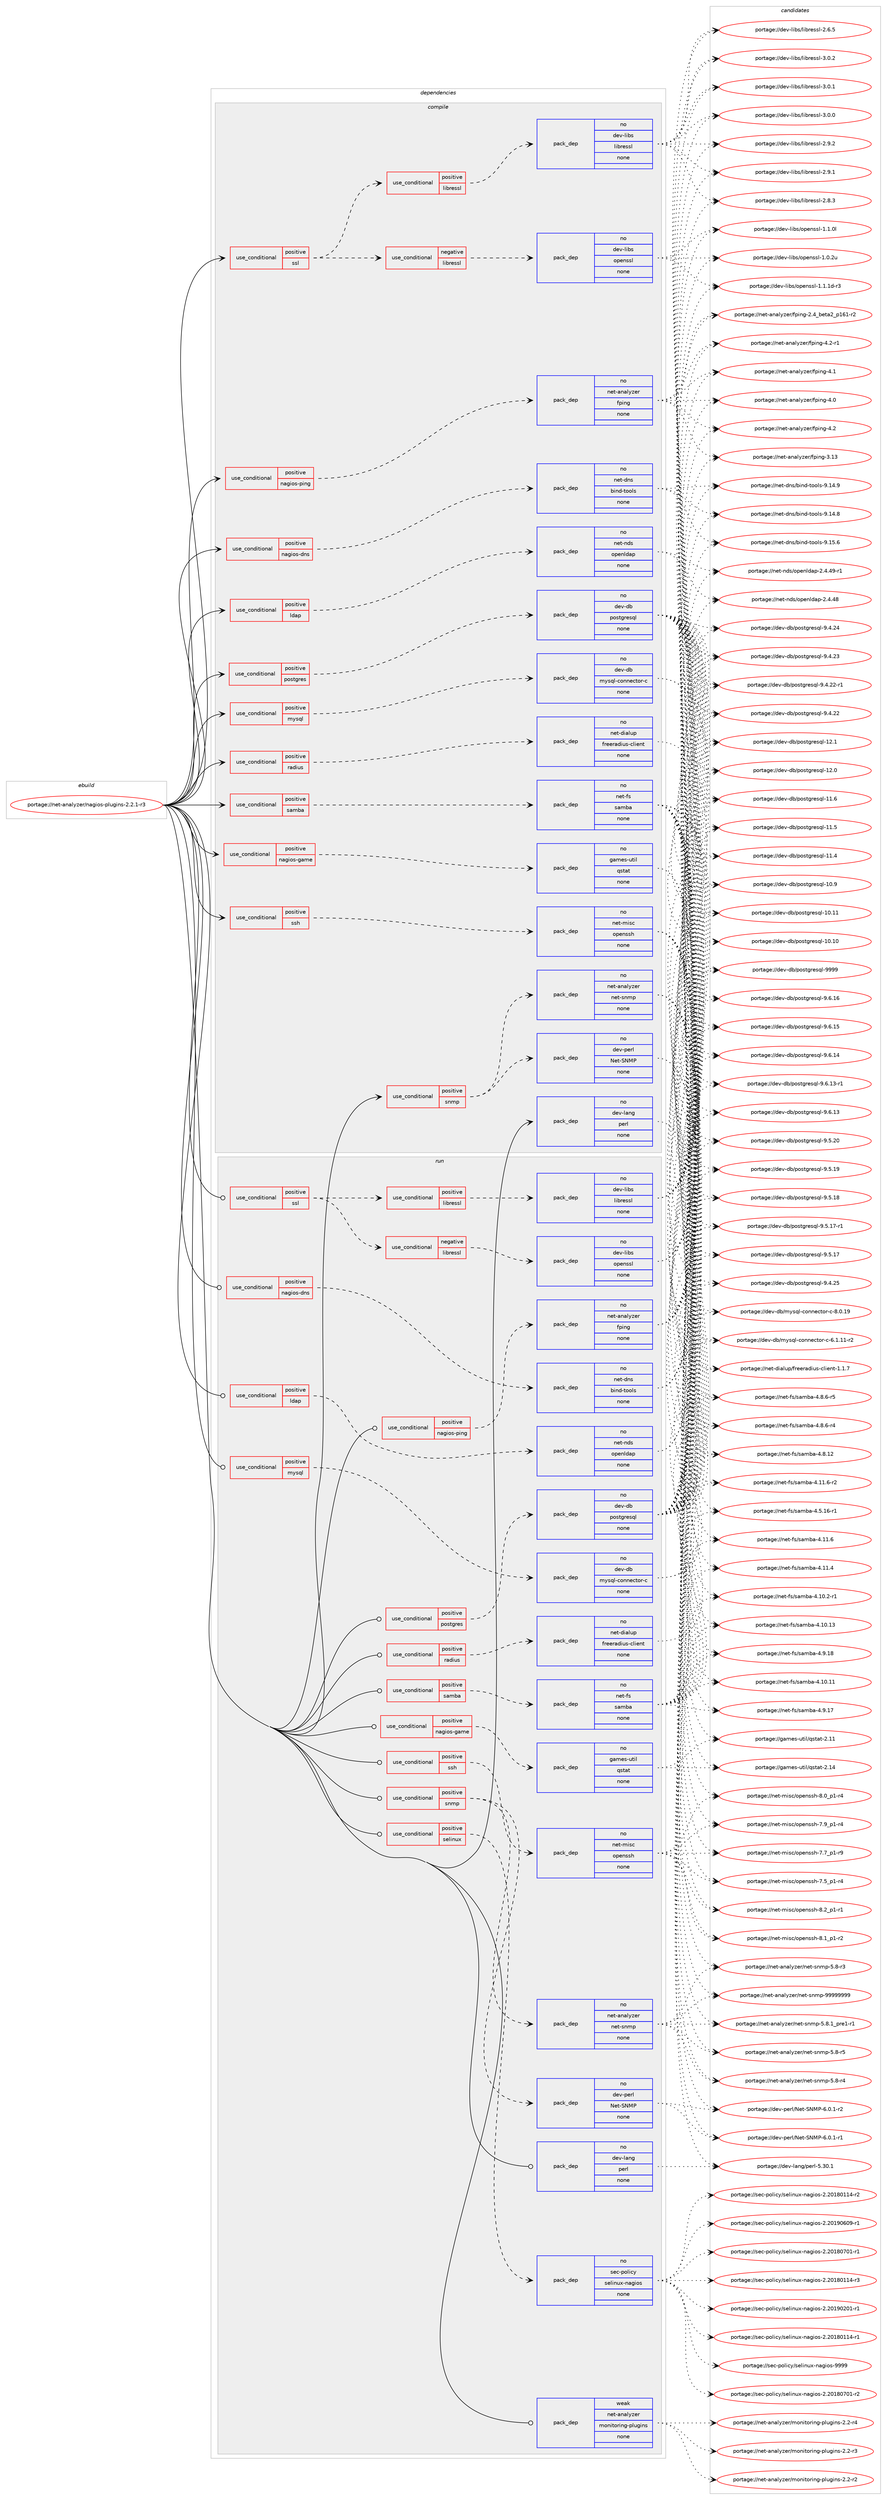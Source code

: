 digraph prolog {

# *************
# Graph options
# *************

newrank=true;
concentrate=true;
compound=true;
graph [rankdir=LR,fontname=Helvetica,fontsize=10,ranksep=1.5];#, ranksep=2.5, nodesep=0.2];
edge  [arrowhead=vee];
node  [fontname=Helvetica,fontsize=10];

# **********
# The ebuild
# **********

subgraph cluster_leftcol {
color=gray;
rank=same;
label=<<i>ebuild</i>>;
id [label="portage://net-analyzer/nagios-plugins-2.2.1-r3", color=red, width=4, href="../net-analyzer/nagios-plugins-2.2.1-r3.svg"];
}

# ****************
# The dependencies
# ****************

subgraph cluster_midcol {
color=gray;
label=<<i>dependencies</i>>;
subgraph cluster_compile {
fillcolor="#eeeeee";
style=filled;
label=<<i>compile</i>>;
subgraph cond34714 {
dependency154126 [label=<<TABLE BORDER="0" CELLBORDER="1" CELLSPACING="0" CELLPADDING="4"><TR><TD ROWSPAN="3" CELLPADDING="10">use_conditional</TD></TR><TR><TD>positive</TD></TR><TR><TD>ldap</TD></TR></TABLE>>, shape=none, color=red];
subgraph pack116884 {
dependency154127 [label=<<TABLE BORDER="0" CELLBORDER="1" CELLSPACING="0" CELLPADDING="4" WIDTH="220"><TR><TD ROWSPAN="6" CELLPADDING="30">pack_dep</TD></TR><TR><TD WIDTH="110">no</TD></TR><TR><TD>net-nds</TD></TR><TR><TD>openldap</TD></TR><TR><TD>none</TD></TR><TR><TD></TD></TR></TABLE>>, shape=none, color=blue];
}
dependency154126:e -> dependency154127:w [weight=20,style="dashed",arrowhead="vee"];
}
id:e -> dependency154126:w [weight=20,style="solid",arrowhead="vee"];
subgraph cond34715 {
dependency154128 [label=<<TABLE BORDER="0" CELLBORDER="1" CELLSPACING="0" CELLPADDING="4"><TR><TD ROWSPAN="3" CELLPADDING="10">use_conditional</TD></TR><TR><TD>positive</TD></TR><TR><TD>mysql</TD></TR></TABLE>>, shape=none, color=red];
subgraph pack116885 {
dependency154129 [label=<<TABLE BORDER="0" CELLBORDER="1" CELLSPACING="0" CELLPADDING="4" WIDTH="220"><TR><TD ROWSPAN="6" CELLPADDING="30">pack_dep</TD></TR><TR><TD WIDTH="110">no</TD></TR><TR><TD>dev-db</TD></TR><TR><TD>mysql-connector-c</TD></TR><TR><TD>none</TD></TR><TR><TD></TD></TR></TABLE>>, shape=none, color=blue];
}
dependency154128:e -> dependency154129:w [weight=20,style="dashed",arrowhead="vee"];
}
id:e -> dependency154128:w [weight=20,style="solid",arrowhead="vee"];
subgraph cond34716 {
dependency154130 [label=<<TABLE BORDER="0" CELLBORDER="1" CELLSPACING="0" CELLPADDING="4"><TR><TD ROWSPAN="3" CELLPADDING="10">use_conditional</TD></TR><TR><TD>positive</TD></TR><TR><TD>nagios-dns</TD></TR></TABLE>>, shape=none, color=red];
subgraph pack116886 {
dependency154131 [label=<<TABLE BORDER="0" CELLBORDER="1" CELLSPACING="0" CELLPADDING="4" WIDTH="220"><TR><TD ROWSPAN="6" CELLPADDING="30">pack_dep</TD></TR><TR><TD WIDTH="110">no</TD></TR><TR><TD>net-dns</TD></TR><TR><TD>bind-tools</TD></TR><TR><TD>none</TD></TR><TR><TD></TD></TR></TABLE>>, shape=none, color=blue];
}
dependency154130:e -> dependency154131:w [weight=20,style="dashed",arrowhead="vee"];
}
id:e -> dependency154130:w [weight=20,style="solid",arrowhead="vee"];
subgraph cond34717 {
dependency154132 [label=<<TABLE BORDER="0" CELLBORDER="1" CELLSPACING="0" CELLPADDING="4"><TR><TD ROWSPAN="3" CELLPADDING="10">use_conditional</TD></TR><TR><TD>positive</TD></TR><TR><TD>nagios-game</TD></TR></TABLE>>, shape=none, color=red];
subgraph pack116887 {
dependency154133 [label=<<TABLE BORDER="0" CELLBORDER="1" CELLSPACING="0" CELLPADDING="4" WIDTH="220"><TR><TD ROWSPAN="6" CELLPADDING="30">pack_dep</TD></TR><TR><TD WIDTH="110">no</TD></TR><TR><TD>games-util</TD></TR><TR><TD>qstat</TD></TR><TR><TD>none</TD></TR><TR><TD></TD></TR></TABLE>>, shape=none, color=blue];
}
dependency154132:e -> dependency154133:w [weight=20,style="dashed",arrowhead="vee"];
}
id:e -> dependency154132:w [weight=20,style="solid",arrowhead="vee"];
subgraph cond34718 {
dependency154134 [label=<<TABLE BORDER="0" CELLBORDER="1" CELLSPACING="0" CELLPADDING="4"><TR><TD ROWSPAN="3" CELLPADDING="10">use_conditional</TD></TR><TR><TD>positive</TD></TR><TR><TD>nagios-ping</TD></TR></TABLE>>, shape=none, color=red];
subgraph pack116888 {
dependency154135 [label=<<TABLE BORDER="0" CELLBORDER="1" CELLSPACING="0" CELLPADDING="4" WIDTH="220"><TR><TD ROWSPAN="6" CELLPADDING="30">pack_dep</TD></TR><TR><TD WIDTH="110">no</TD></TR><TR><TD>net-analyzer</TD></TR><TR><TD>fping</TD></TR><TR><TD>none</TD></TR><TR><TD></TD></TR></TABLE>>, shape=none, color=blue];
}
dependency154134:e -> dependency154135:w [weight=20,style="dashed",arrowhead="vee"];
}
id:e -> dependency154134:w [weight=20,style="solid",arrowhead="vee"];
subgraph cond34719 {
dependency154136 [label=<<TABLE BORDER="0" CELLBORDER="1" CELLSPACING="0" CELLPADDING="4"><TR><TD ROWSPAN="3" CELLPADDING="10">use_conditional</TD></TR><TR><TD>positive</TD></TR><TR><TD>postgres</TD></TR></TABLE>>, shape=none, color=red];
subgraph pack116889 {
dependency154137 [label=<<TABLE BORDER="0" CELLBORDER="1" CELLSPACING="0" CELLPADDING="4" WIDTH="220"><TR><TD ROWSPAN="6" CELLPADDING="30">pack_dep</TD></TR><TR><TD WIDTH="110">no</TD></TR><TR><TD>dev-db</TD></TR><TR><TD>postgresql</TD></TR><TR><TD>none</TD></TR><TR><TD></TD></TR></TABLE>>, shape=none, color=blue];
}
dependency154136:e -> dependency154137:w [weight=20,style="dashed",arrowhead="vee"];
}
id:e -> dependency154136:w [weight=20,style="solid",arrowhead="vee"];
subgraph cond34720 {
dependency154138 [label=<<TABLE BORDER="0" CELLBORDER="1" CELLSPACING="0" CELLPADDING="4"><TR><TD ROWSPAN="3" CELLPADDING="10">use_conditional</TD></TR><TR><TD>positive</TD></TR><TR><TD>radius</TD></TR></TABLE>>, shape=none, color=red];
subgraph pack116890 {
dependency154139 [label=<<TABLE BORDER="0" CELLBORDER="1" CELLSPACING="0" CELLPADDING="4" WIDTH="220"><TR><TD ROWSPAN="6" CELLPADDING="30">pack_dep</TD></TR><TR><TD WIDTH="110">no</TD></TR><TR><TD>net-dialup</TD></TR><TR><TD>freeradius-client</TD></TR><TR><TD>none</TD></TR><TR><TD></TD></TR></TABLE>>, shape=none, color=blue];
}
dependency154138:e -> dependency154139:w [weight=20,style="dashed",arrowhead="vee"];
}
id:e -> dependency154138:w [weight=20,style="solid",arrowhead="vee"];
subgraph cond34721 {
dependency154140 [label=<<TABLE BORDER="0" CELLBORDER="1" CELLSPACING="0" CELLPADDING="4"><TR><TD ROWSPAN="3" CELLPADDING="10">use_conditional</TD></TR><TR><TD>positive</TD></TR><TR><TD>samba</TD></TR></TABLE>>, shape=none, color=red];
subgraph pack116891 {
dependency154141 [label=<<TABLE BORDER="0" CELLBORDER="1" CELLSPACING="0" CELLPADDING="4" WIDTH="220"><TR><TD ROWSPAN="6" CELLPADDING="30">pack_dep</TD></TR><TR><TD WIDTH="110">no</TD></TR><TR><TD>net-fs</TD></TR><TR><TD>samba</TD></TR><TR><TD>none</TD></TR><TR><TD></TD></TR></TABLE>>, shape=none, color=blue];
}
dependency154140:e -> dependency154141:w [weight=20,style="dashed",arrowhead="vee"];
}
id:e -> dependency154140:w [weight=20,style="solid",arrowhead="vee"];
subgraph cond34722 {
dependency154142 [label=<<TABLE BORDER="0" CELLBORDER="1" CELLSPACING="0" CELLPADDING="4"><TR><TD ROWSPAN="3" CELLPADDING="10">use_conditional</TD></TR><TR><TD>positive</TD></TR><TR><TD>snmp</TD></TR></TABLE>>, shape=none, color=red];
subgraph pack116892 {
dependency154143 [label=<<TABLE BORDER="0" CELLBORDER="1" CELLSPACING="0" CELLPADDING="4" WIDTH="220"><TR><TD ROWSPAN="6" CELLPADDING="30">pack_dep</TD></TR><TR><TD WIDTH="110">no</TD></TR><TR><TD>dev-perl</TD></TR><TR><TD>Net-SNMP</TD></TR><TR><TD>none</TD></TR><TR><TD></TD></TR></TABLE>>, shape=none, color=blue];
}
dependency154142:e -> dependency154143:w [weight=20,style="dashed",arrowhead="vee"];
subgraph pack116893 {
dependency154144 [label=<<TABLE BORDER="0" CELLBORDER="1" CELLSPACING="0" CELLPADDING="4" WIDTH="220"><TR><TD ROWSPAN="6" CELLPADDING="30">pack_dep</TD></TR><TR><TD WIDTH="110">no</TD></TR><TR><TD>net-analyzer</TD></TR><TR><TD>net-snmp</TD></TR><TR><TD>none</TD></TR><TR><TD></TD></TR></TABLE>>, shape=none, color=blue];
}
dependency154142:e -> dependency154144:w [weight=20,style="dashed",arrowhead="vee"];
}
id:e -> dependency154142:w [weight=20,style="solid",arrowhead="vee"];
subgraph cond34723 {
dependency154145 [label=<<TABLE BORDER="0" CELLBORDER="1" CELLSPACING="0" CELLPADDING="4"><TR><TD ROWSPAN="3" CELLPADDING="10">use_conditional</TD></TR><TR><TD>positive</TD></TR><TR><TD>ssh</TD></TR></TABLE>>, shape=none, color=red];
subgraph pack116894 {
dependency154146 [label=<<TABLE BORDER="0" CELLBORDER="1" CELLSPACING="0" CELLPADDING="4" WIDTH="220"><TR><TD ROWSPAN="6" CELLPADDING="30">pack_dep</TD></TR><TR><TD WIDTH="110">no</TD></TR><TR><TD>net-misc</TD></TR><TR><TD>openssh</TD></TR><TR><TD>none</TD></TR><TR><TD></TD></TR></TABLE>>, shape=none, color=blue];
}
dependency154145:e -> dependency154146:w [weight=20,style="dashed",arrowhead="vee"];
}
id:e -> dependency154145:w [weight=20,style="solid",arrowhead="vee"];
subgraph cond34724 {
dependency154147 [label=<<TABLE BORDER="0" CELLBORDER="1" CELLSPACING="0" CELLPADDING="4"><TR><TD ROWSPAN="3" CELLPADDING="10">use_conditional</TD></TR><TR><TD>positive</TD></TR><TR><TD>ssl</TD></TR></TABLE>>, shape=none, color=red];
subgraph cond34725 {
dependency154148 [label=<<TABLE BORDER="0" CELLBORDER="1" CELLSPACING="0" CELLPADDING="4"><TR><TD ROWSPAN="3" CELLPADDING="10">use_conditional</TD></TR><TR><TD>negative</TD></TR><TR><TD>libressl</TD></TR></TABLE>>, shape=none, color=red];
subgraph pack116895 {
dependency154149 [label=<<TABLE BORDER="0" CELLBORDER="1" CELLSPACING="0" CELLPADDING="4" WIDTH="220"><TR><TD ROWSPAN="6" CELLPADDING="30">pack_dep</TD></TR><TR><TD WIDTH="110">no</TD></TR><TR><TD>dev-libs</TD></TR><TR><TD>openssl</TD></TR><TR><TD>none</TD></TR><TR><TD></TD></TR></TABLE>>, shape=none, color=blue];
}
dependency154148:e -> dependency154149:w [weight=20,style="dashed",arrowhead="vee"];
}
dependency154147:e -> dependency154148:w [weight=20,style="dashed",arrowhead="vee"];
subgraph cond34726 {
dependency154150 [label=<<TABLE BORDER="0" CELLBORDER="1" CELLSPACING="0" CELLPADDING="4"><TR><TD ROWSPAN="3" CELLPADDING="10">use_conditional</TD></TR><TR><TD>positive</TD></TR><TR><TD>libressl</TD></TR></TABLE>>, shape=none, color=red];
subgraph pack116896 {
dependency154151 [label=<<TABLE BORDER="0" CELLBORDER="1" CELLSPACING="0" CELLPADDING="4" WIDTH="220"><TR><TD ROWSPAN="6" CELLPADDING="30">pack_dep</TD></TR><TR><TD WIDTH="110">no</TD></TR><TR><TD>dev-libs</TD></TR><TR><TD>libressl</TD></TR><TR><TD>none</TD></TR><TR><TD></TD></TR></TABLE>>, shape=none, color=blue];
}
dependency154150:e -> dependency154151:w [weight=20,style="dashed",arrowhead="vee"];
}
dependency154147:e -> dependency154150:w [weight=20,style="dashed",arrowhead="vee"];
}
id:e -> dependency154147:w [weight=20,style="solid",arrowhead="vee"];
subgraph pack116897 {
dependency154152 [label=<<TABLE BORDER="0" CELLBORDER="1" CELLSPACING="0" CELLPADDING="4" WIDTH="220"><TR><TD ROWSPAN="6" CELLPADDING="30">pack_dep</TD></TR><TR><TD WIDTH="110">no</TD></TR><TR><TD>dev-lang</TD></TR><TR><TD>perl</TD></TR><TR><TD>none</TD></TR><TR><TD></TD></TR></TABLE>>, shape=none, color=blue];
}
id:e -> dependency154152:w [weight=20,style="solid",arrowhead="vee"];
}
subgraph cluster_compileandrun {
fillcolor="#eeeeee";
style=filled;
label=<<i>compile and run</i>>;
}
subgraph cluster_run {
fillcolor="#eeeeee";
style=filled;
label=<<i>run</i>>;
subgraph cond34727 {
dependency154153 [label=<<TABLE BORDER="0" CELLBORDER="1" CELLSPACING="0" CELLPADDING="4"><TR><TD ROWSPAN="3" CELLPADDING="10">use_conditional</TD></TR><TR><TD>positive</TD></TR><TR><TD>ldap</TD></TR></TABLE>>, shape=none, color=red];
subgraph pack116898 {
dependency154154 [label=<<TABLE BORDER="0" CELLBORDER="1" CELLSPACING="0" CELLPADDING="4" WIDTH="220"><TR><TD ROWSPAN="6" CELLPADDING="30">pack_dep</TD></TR><TR><TD WIDTH="110">no</TD></TR><TR><TD>net-nds</TD></TR><TR><TD>openldap</TD></TR><TR><TD>none</TD></TR><TR><TD></TD></TR></TABLE>>, shape=none, color=blue];
}
dependency154153:e -> dependency154154:w [weight=20,style="dashed",arrowhead="vee"];
}
id:e -> dependency154153:w [weight=20,style="solid",arrowhead="odot"];
subgraph cond34728 {
dependency154155 [label=<<TABLE BORDER="0" CELLBORDER="1" CELLSPACING="0" CELLPADDING="4"><TR><TD ROWSPAN="3" CELLPADDING="10">use_conditional</TD></TR><TR><TD>positive</TD></TR><TR><TD>mysql</TD></TR></TABLE>>, shape=none, color=red];
subgraph pack116899 {
dependency154156 [label=<<TABLE BORDER="0" CELLBORDER="1" CELLSPACING="0" CELLPADDING="4" WIDTH="220"><TR><TD ROWSPAN="6" CELLPADDING="30">pack_dep</TD></TR><TR><TD WIDTH="110">no</TD></TR><TR><TD>dev-db</TD></TR><TR><TD>mysql-connector-c</TD></TR><TR><TD>none</TD></TR><TR><TD></TD></TR></TABLE>>, shape=none, color=blue];
}
dependency154155:e -> dependency154156:w [weight=20,style="dashed",arrowhead="vee"];
}
id:e -> dependency154155:w [weight=20,style="solid",arrowhead="odot"];
subgraph cond34729 {
dependency154157 [label=<<TABLE BORDER="0" CELLBORDER="1" CELLSPACING="0" CELLPADDING="4"><TR><TD ROWSPAN="3" CELLPADDING="10">use_conditional</TD></TR><TR><TD>positive</TD></TR><TR><TD>nagios-dns</TD></TR></TABLE>>, shape=none, color=red];
subgraph pack116900 {
dependency154158 [label=<<TABLE BORDER="0" CELLBORDER="1" CELLSPACING="0" CELLPADDING="4" WIDTH="220"><TR><TD ROWSPAN="6" CELLPADDING="30">pack_dep</TD></TR><TR><TD WIDTH="110">no</TD></TR><TR><TD>net-dns</TD></TR><TR><TD>bind-tools</TD></TR><TR><TD>none</TD></TR><TR><TD></TD></TR></TABLE>>, shape=none, color=blue];
}
dependency154157:e -> dependency154158:w [weight=20,style="dashed",arrowhead="vee"];
}
id:e -> dependency154157:w [weight=20,style="solid",arrowhead="odot"];
subgraph cond34730 {
dependency154159 [label=<<TABLE BORDER="0" CELLBORDER="1" CELLSPACING="0" CELLPADDING="4"><TR><TD ROWSPAN="3" CELLPADDING="10">use_conditional</TD></TR><TR><TD>positive</TD></TR><TR><TD>nagios-game</TD></TR></TABLE>>, shape=none, color=red];
subgraph pack116901 {
dependency154160 [label=<<TABLE BORDER="0" CELLBORDER="1" CELLSPACING="0" CELLPADDING="4" WIDTH="220"><TR><TD ROWSPAN="6" CELLPADDING="30">pack_dep</TD></TR><TR><TD WIDTH="110">no</TD></TR><TR><TD>games-util</TD></TR><TR><TD>qstat</TD></TR><TR><TD>none</TD></TR><TR><TD></TD></TR></TABLE>>, shape=none, color=blue];
}
dependency154159:e -> dependency154160:w [weight=20,style="dashed",arrowhead="vee"];
}
id:e -> dependency154159:w [weight=20,style="solid",arrowhead="odot"];
subgraph cond34731 {
dependency154161 [label=<<TABLE BORDER="0" CELLBORDER="1" CELLSPACING="0" CELLPADDING="4"><TR><TD ROWSPAN="3" CELLPADDING="10">use_conditional</TD></TR><TR><TD>positive</TD></TR><TR><TD>nagios-ping</TD></TR></TABLE>>, shape=none, color=red];
subgraph pack116902 {
dependency154162 [label=<<TABLE BORDER="0" CELLBORDER="1" CELLSPACING="0" CELLPADDING="4" WIDTH="220"><TR><TD ROWSPAN="6" CELLPADDING="30">pack_dep</TD></TR><TR><TD WIDTH="110">no</TD></TR><TR><TD>net-analyzer</TD></TR><TR><TD>fping</TD></TR><TR><TD>none</TD></TR><TR><TD></TD></TR></TABLE>>, shape=none, color=blue];
}
dependency154161:e -> dependency154162:w [weight=20,style="dashed",arrowhead="vee"];
}
id:e -> dependency154161:w [weight=20,style="solid",arrowhead="odot"];
subgraph cond34732 {
dependency154163 [label=<<TABLE BORDER="0" CELLBORDER="1" CELLSPACING="0" CELLPADDING="4"><TR><TD ROWSPAN="3" CELLPADDING="10">use_conditional</TD></TR><TR><TD>positive</TD></TR><TR><TD>postgres</TD></TR></TABLE>>, shape=none, color=red];
subgraph pack116903 {
dependency154164 [label=<<TABLE BORDER="0" CELLBORDER="1" CELLSPACING="0" CELLPADDING="4" WIDTH="220"><TR><TD ROWSPAN="6" CELLPADDING="30">pack_dep</TD></TR><TR><TD WIDTH="110">no</TD></TR><TR><TD>dev-db</TD></TR><TR><TD>postgresql</TD></TR><TR><TD>none</TD></TR><TR><TD></TD></TR></TABLE>>, shape=none, color=blue];
}
dependency154163:e -> dependency154164:w [weight=20,style="dashed",arrowhead="vee"];
}
id:e -> dependency154163:w [weight=20,style="solid",arrowhead="odot"];
subgraph cond34733 {
dependency154165 [label=<<TABLE BORDER="0" CELLBORDER="1" CELLSPACING="0" CELLPADDING="4"><TR><TD ROWSPAN="3" CELLPADDING="10">use_conditional</TD></TR><TR><TD>positive</TD></TR><TR><TD>radius</TD></TR></TABLE>>, shape=none, color=red];
subgraph pack116904 {
dependency154166 [label=<<TABLE BORDER="0" CELLBORDER="1" CELLSPACING="0" CELLPADDING="4" WIDTH="220"><TR><TD ROWSPAN="6" CELLPADDING="30">pack_dep</TD></TR><TR><TD WIDTH="110">no</TD></TR><TR><TD>net-dialup</TD></TR><TR><TD>freeradius-client</TD></TR><TR><TD>none</TD></TR><TR><TD></TD></TR></TABLE>>, shape=none, color=blue];
}
dependency154165:e -> dependency154166:w [weight=20,style="dashed",arrowhead="vee"];
}
id:e -> dependency154165:w [weight=20,style="solid",arrowhead="odot"];
subgraph cond34734 {
dependency154167 [label=<<TABLE BORDER="0" CELLBORDER="1" CELLSPACING="0" CELLPADDING="4"><TR><TD ROWSPAN="3" CELLPADDING="10">use_conditional</TD></TR><TR><TD>positive</TD></TR><TR><TD>samba</TD></TR></TABLE>>, shape=none, color=red];
subgraph pack116905 {
dependency154168 [label=<<TABLE BORDER="0" CELLBORDER="1" CELLSPACING="0" CELLPADDING="4" WIDTH="220"><TR><TD ROWSPAN="6" CELLPADDING="30">pack_dep</TD></TR><TR><TD WIDTH="110">no</TD></TR><TR><TD>net-fs</TD></TR><TR><TD>samba</TD></TR><TR><TD>none</TD></TR><TR><TD></TD></TR></TABLE>>, shape=none, color=blue];
}
dependency154167:e -> dependency154168:w [weight=20,style="dashed",arrowhead="vee"];
}
id:e -> dependency154167:w [weight=20,style="solid",arrowhead="odot"];
subgraph cond34735 {
dependency154169 [label=<<TABLE BORDER="0" CELLBORDER="1" CELLSPACING="0" CELLPADDING="4"><TR><TD ROWSPAN="3" CELLPADDING="10">use_conditional</TD></TR><TR><TD>positive</TD></TR><TR><TD>selinux</TD></TR></TABLE>>, shape=none, color=red];
subgraph pack116906 {
dependency154170 [label=<<TABLE BORDER="0" CELLBORDER="1" CELLSPACING="0" CELLPADDING="4" WIDTH="220"><TR><TD ROWSPAN="6" CELLPADDING="30">pack_dep</TD></TR><TR><TD WIDTH="110">no</TD></TR><TR><TD>sec-policy</TD></TR><TR><TD>selinux-nagios</TD></TR><TR><TD>none</TD></TR><TR><TD></TD></TR></TABLE>>, shape=none, color=blue];
}
dependency154169:e -> dependency154170:w [weight=20,style="dashed",arrowhead="vee"];
}
id:e -> dependency154169:w [weight=20,style="solid",arrowhead="odot"];
subgraph cond34736 {
dependency154171 [label=<<TABLE BORDER="0" CELLBORDER="1" CELLSPACING="0" CELLPADDING="4"><TR><TD ROWSPAN="3" CELLPADDING="10">use_conditional</TD></TR><TR><TD>positive</TD></TR><TR><TD>snmp</TD></TR></TABLE>>, shape=none, color=red];
subgraph pack116907 {
dependency154172 [label=<<TABLE BORDER="0" CELLBORDER="1" CELLSPACING="0" CELLPADDING="4" WIDTH="220"><TR><TD ROWSPAN="6" CELLPADDING="30">pack_dep</TD></TR><TR><TD WIDTH="110">no</TD></TR><TR><TD>dev-perl</TD></TR><TR><TD>Net-SNMP</TD></TR><TR><TD>none</TD></TR><TR><TD></TD></TR></TABLE>>, shape=none, color=blue];
}
dependency154171:e -> dependency154172:w [weight=20,style="dashed",arrowhead="vee"];
subgraph pack116908 {
dependency154173 [label=<<TABLE BORDER="0" CELLBORDER="1" CELLSPACING="0" CELLPADDING="4" WIDTH="220"><TR><TD ROWSPAN="6" CELLPADDING="30">pack_dep</TD></TR><TR><TD WIDTH="110">no</TD></TR><TR><TD>net-analyzer</TD></TR><TR><TD>net-snmp</TD></TR><TR><TD>none</TD></TR><TR><TD></TD></TR></TABLE>>, shape=none, color=blue];
}
dependency154171:e -> dependency154173:w [weight=20,style="dashed",arrowhead="vee"];
}
id:e -> dependency154171:w [weight=20,style="solid",arrowhead="odot"];
subgraph cond34737 {
dependency154174 [label=<<TABLE BORDER="0" CELLBORDER="1" CELLSPACING="0" CELLPADDING="4"><TR><TD ROWSPAN="3" CELLPADDING="10">use_conditional</TD></TR><TR><TD>positive</TD></TR><TR><TD>ssh</TD></TR></TABLE>>, shape=none, color=red];
subgraph pack116909 {
dependency154175 [label=<<TABLE BORDER="0" CELLBORDER="1" CELLSPACING="0" CELLPADDING="4" WIDTH="220"><TR><TD ROWSPAN="6" CELLPADDING="30">pack_dep</TD></TR><TR><TD WIDTH="110">no</TD></TR><TR><TD>net-misc</TD></TR><TR><TD>openssh</TD></TR><TR><TD>none</TD></TR><TR><TD></TD></TR></TABLE>>, shape=none, color=blue];
}
dependency154174:e -> dependency154175:w [weight=20,style="dashed",arrowhead="vee"];
}
id:e -> dependency154174:w [weight=20,style="solid",arrowhead="odot"];
subgraph cond34738 {
dependency154176 [label=<<TABLE BORDER="0" CELLBORDER="1" CELLSPACING="0" CELLPADDING="4"><TR><TD ROWSPAN="3" CELLPADDING="10">use_conditional</TD></TR><TR><TD>positive</TD></TR><TR><TD>ssl</TD></TR></TABLE>>, shape=none, color=red];
subgraph cond34739 {
dependency154177 [label=<<TABLE BORDER="0" CELLBORDER="1" CELLSPACING="0" CELLPADDING="4"><TR><TD ROWSPAN="3" CELLPADDING="10">use_conditional</TD></TR><TR><TD>negative</TD></TR><TR><TD>libressl</TD></TR></TABLE>>, shape=none, color=red];
subgraph pack116910 {
dependency154178 [label=<<TABLE BORDER="0" CELLBORDER="1" CELLSPACING="0" CELLPADDING="4" WIDTH="220"><TR><TD ROWSPAN="6" CELLPADDING="30">pack_dep</TD></TR><TR><TD WIDTH="110">no</TD></TR><TR><TD>dev-libs</TD></TR><TR><TD>openssl</TD></TR><TR><TD>none</TD></TR><TR><TD></TD></TR></TABLE>>, shape=none, color=blue];
}
dependency154177:e -> dependency154178:w [weight=20,style="dashed",arrowhead="vee"];
}
dependency154176:e -> dependency154177:w [weight=20,style="dashed",arrowhead="vee"];
subgraph cond34740 {
dependency154179 [label=<<TABLE BORDER="0" CELLBORDER="1" CELLSPACING="0" CELLPADDING="4"><TR><TD ROWSPAN="3" CELLPADDING="10">use_conditional</TD></TR><TR><TD>positive</TD></TR><TR><TD>libressl</TD></TR></TABLE>>, shape=none, color=red];
subgraph pack116911 {
dependency154180 [label=<<TABLE BORDER="0" CELLBORDER="1" CELLSPACING="0" CELLPADDING="4" WIDTH="220"><TR><TD ROWSPAN="6" CELLPADDING="30">pack_dep</TD></TR><TR><TD WIDTH="110">no</TD></TR><TR><TD>dev-libs</TD></TR><TR><TD>libressl</TD></TR><TR><TD>none</TD></TR><TR><TD></TD></TR></TABLE>>, shape=none, color=blue];
}
dependency154179:e -> dependency154180:w [weight=20,style="dashed",arrowhead="vee"];
}
dependency154176:e -> dependency154179:w [weight=20,style="dashed",arrowhead="vee"];
}
id:e -> dependency154176:w [weight=20,style="solid",arrowhead="odot"];
subgraph pack116912 {
dependency154181 [label=<<TABLE BORDER="0" CELLBORDER="1" CELLSPACING="0" CELLPADDING="4" WIDTH="220"><TR><TD ROWSPAN="6" CELLPADDING="30">pack_dep</TD></TR><TR><TD WIDTH="110">no</TD></TR><TR><TD>dev-lang</TD></TR><TR><TD>perl</TD></TR><TR><TD>none</TD></TR><TR><TD></TD></TR></TABLE>>, shape=none, color=blue];
}
id:e -> dependency154181:w [weight=20,style="solid",arrowhead="odot"];
subgraph pack116913 {
dependency154182 [label=<<TABLE BORDER="0" CELLBORDER="1" CELLSPACING="0" CELLPADDING="4" WIDTH="220"><TR><TD ROWSPAN="6" CELLPADDING="30">pack_dep</TD></TR><TR><TD WIDTH="110">weak</TD></TR><TR><TD>net-analyzer</TD></TR><TR><TD>monitoring-plugins</TD></TR><TR><TD>none</TD></TR><TR><TD></TD></TR></TABLE>>, shape=none, color=blue];
}
id:e -> dependency154182:w [weight=20,style="solid",arrowhead="odot"];
}
}

# **************
# The candidates
# **************

subgraph cluster_choices {
rank=same;
color=gray;
label=<<i>candidates</i>>;

subgraph choice116884 {
color=black;
nodesep=1;
choice110101116451101001154711111210111010810097112455046524652574511449 [label="portage://net-nds/openldap-2.4.49-r1", color=red, width=4,href="../net-nds/openldap-2.4.49-r1.svg"];
choice11010111645110100115471111121011101081009711245504652465256 [label="portage://net-nds/openldap-2.4.48", color=red, width=4,href="../net-nds/openldap-2.4.48.svg"];
dependency154127:e -> choice110101116451101001154711111210111010810097112455046524652574511449:w [style=dotted,weight="100"];
dependency154127:e -> choice11010111645110100115471111121011101081009711245504652465256:w [style=dotted,weight="100"];
}
subgraph choice116885 {
color=black;
nodesep=1;
choice100101118451009847109121115113108459911111011010199116111114459945564648464957 [label="portage://dev-db/mysql-connector-c-8.0.19", color=red, width=4,href="../dev-db/mysql-connector-c-8.0.19.svg"];
choice1001011184510098471091211151131084599111110110101991161111144599455446494649494511450 [label="portage://dev-db/mysql-connector-c-6.1.11-r2", color=red, width=4,href="../dev-db/mysql-connector-c-6.1.11-r2.svg"];
dependency154129:e -> choice100101118451009847109121115113108459911111011010199116111114459945564648464957:w [style=dotted,weight="100"];
dependency154129:e -> choice1001011184510098471091211151131084599111110110101991161111144599455446494649494511450:w [style=dotted,weight="100"];
}
subgraph choice116886 {
color=black;
nodesep=1;
choice1101011164510011011547981051101004511611111110811545574649534654 [label="portage://net-dns/bind-tools-9.15.6", color=red, width=4,href="../net-dns/bind-tools-9.15.6.svg"];
choice1101011164510011011547981051101004511611111110811545574649524657 [label="portage://net-dns/bind-tools-9.14.9", color=red, width=4,href="../net-dns/bind-tools-9.14.9.svg"];
choice1101011164510011011547981051101004511611111110811545574649524656 [label="portage://net-dns/bind-tools-9.14.8", color=red, width=4,href="../net-dns/bind-tools-9.14.8.svg"];
dependency154131:e -> choice1101011164510011011547981051101004511611111110811545574649534654:w [style=dotted,weight="100"];
dependency154131:e -> choice1101011164510011011547981051101004511611111110811545574649524657:w [style=dotted,weight="100"];
dependency154131:e -> choice1101011164510011011547981051101004511611111110811545574649524656:w [style=dotted,weight="100"];
}
subgraph choice116887 {
color=black;
nodesep=1;
choice103971091011154511711610510847113115116971164550464952 [label="portage://games-util/qstat-2.14", color=red, width=4,href="../games-util/qstat-2.14.svg"];
choice103971091011154511711610510847113115116971164550464949 [label="portage://games-util/qstat-2.11", color=red, width=4,href="../games-util/qstat-2.11.svg"];
dependency154133:e -> choice103971091011154511711610510847113115116971164550464952:w [style=dotted,weight="100"];
dependency154133:e -> choice103971091011154511711610510847113115116971164550464949:w [style=dotted,weight="100"];
}
subgraph choice116888 {
color=black;
nodesep=1;
choice11010111645971109710812112210111447102112105110103455246504511449 [label="portage://net-analyzer/fping-4.2-r1", color=red, width=4,href="../net-analyzer/fping-4.2-r1.svg"];
choice1101011164597110971081211221011144710211210511010345524650 [label="portage://net-analyzer/fping-4.2", color=red, width=4,href="../net-analyzer/fping-4.2.svg"];
choice1101011164597110971081211221011144710211210511010345524649 [label="portage://net-analyzer/fping-4.1", color=red, width=4,href="../net-analyzer/fping-4.1.svg"];
choice1101011164597110971081211221011144710211210511010345524648 [label="portage://net-analyzer/fping-4.0", color=red, width=4,href="../net-analyzer/fping-4.0.svg"];
choice110101116459711097108121122101114471021121051101034551464951 [label="portage://net-analyzer/fping-3.13", color=red, width=4,href="../net-analyzer/fping-3.13.svg"];
choice110101116459711097108121122101114471021121051101034550465295981011169750951124954494511450 [label="portage://net-analyzer/fping-2.4_beta2_p161-r2", color=red, width=4,href="../net-analyzer/fping-2.4_beta2_p161-r2.svg"];
dependency154135:e -> choice11010111645971109710812112210111447102112105110103455246504511449:w [style=dotted,weight="100"];
dependency154135:e -> choice1101011164597110971081211221011144710211210511010345524650:w [style=dotted,weight="100"];
dependency154135:e -> choice1101011164597110971081211221011144710211210511010345524649:w [style=dotted,weight="100"];
dependency154135:e -> choice1101011164597110971081211221011144710211210511010345524648:w [style=dotted,weight="100"];
dependency154135:e -> choice110101116459711097108121122101114471021121051101034551464951:w [style=dotted,weight="100"];
dependency154135:e -> choice110101116459711097108121122101114471021121051101034550465295981011169750951124954494511450:w [style=dotted,weight="100"];
}
subgraph choice116889 {
color=black;
nodesep=1;
choice1001011184510098471121111151161031141011151131084557575757 [label="portage://dev-db/postgresql-9999", color=red, width=4,href="../dev-db/postgresql-9999.svg"];
choice10010111845100984711211111511610311410111511310845574654464954 [label="portage://dev-db/postgresql-9.6.16", color=red, width=4,href="../dev-db/postgresql-9.6.16.svg"];
choice10010111845100984711211111511610311410111511310845574654464953 [label="portage://dev-db/postgresql-9.6.15", color=red, width=4,href="../dev-db/postgresql-9.6.15.svg"];
choice10010111845100984711211111511610311410111511310845574654464952 [label="portage://dev-db/postgresql-9.6.14", color=red, width=4,href="../dev-db/postgresql-9.6.14.svg"];
choice100101118451009847112111115116103114101115113108455746544649514511449 [label="portage://dev-db/postgresql-9.6.13-r1", color=red, width=4,href="../dev-db/postgresql-9.6.13-r1.svg"];
choice10010111845100984711211111511610311410111511310845574654464951 [label="portage://dev-db/postgresql-9.6.13", color=red, width=4,href="../dev-db/postgresql-9.6.13.svg"];
choice10010111845100984711211111511610311410111511310845574653465048 [label="portage://dev-db/postgresql-9.5.20", color=red, width=4,href="../dev-db/postgresql-9.5.20.svg"];
choice10010111845100984711211111511610311410111511310845574653464957 [label="portage://dev-db/postgresql-9.5.19", color=red, width=4,href="../dev-db/postgresql-9.5.19.svg"];
choice10010111845100984711211111511610311410111511310845574653464956 [label="portage://dev-db/postgresql-9.5.18", color=red, width=4,href="../dev-db/postgresql-9.5.18.svg"];
choice100101118451009847112111115116103114101115113108455746534649554511449 [label="portage://dev-db/postgresql-9.5.17-r1", color=red, width=4,href="../dev-db/postgresql-9.5.17-r1.svg"];
choice10010111845100984711211111511610311410111511310845574653464955 [label="portage://dev-db/postgresql-9.5.17", color=red, width=4,href="../dev-db/postgresql-9.5.17.svg"];
choice10010111845100984711211111511610311410111511310845574652465053 [label="portage://dev-db/postgresql-9.4.25", color=red, width=4,href="../dev-db/postgresql-9.4.25.svg"];
choice10010111845100984711211111511610311410111511310845574652465052 [label="portage://dev-db/postgresql-9.4.24", color=red, width=4,href="../dev-db/postgresql-9.4.24.svg"];
choice10010111845100984711211111511610311410111511310845574652465051 [label="portage://dev-db/postgresql-9.4.23", color=red, width=4,href="../dev-db/postgresql-9.4.23.svg"];
choice100101118451009847112111115116103114101115113108455746524650504511449 [label="portage://dev-db/postgresql-9.4.22-r1", color=red, width=4,href="../dev-db/postgresql-9.4.22-r1.svg"];
choice10010111845100984711211111511610311410111511310845574652465050 [label="portage://dev-db/postgresql-9.4.22", color=red, width=4,href="../dev-db/postgresql-9.4.22.svg"];
choice1001011184510098471121111151161031141011151131084549504649 [label="portage://dev-db/postgresql-12.1", color=red, width=4,href="../dev-db/postgresql-12.1.svg"];
choice1001011184510098471121111151161031141011151131084549504648 [label="portage://dev-db/postgresql-12.0", color=red, width=4,href="../dev-db/postgresql-12.0.svg"];
choice1001011184510098471121111151161031141011151131084549494654 [label="portage://dev-db/postgresql-11.6", color=red, width=4,href="../dev-db/postgresql-11.6.svg"];
choice1001011184510098471121111151161031141011151131084549494653 [label="portage://dev-db/postgresql-11.5", color=red, width=4,href="../dev-db/postgresql-11.5.svg"];
choice1001011184510098471121111151161031141011151131084549494652 [label="portage://dev-db/postgresql-11.4", color=red, width=4,href="../dev-db/postgresql-11.4.svg"];
choice1001011184510098471121111151161031141011151131084549484657 [label="portage://dev-db/postgresql-10.9", color=red, width=4,href="../dev-db/postgresql-10.9.svg"];
choice100101118451009847112111115116103114101115113108454948464949 [label="portage://dev-db/postgresql-10.11", color=red, width=4,href="../dev-db/postgresql-10.11.svg"];
choice100101118451009847112111115116103114101115113108454948464948 [label="portage://dev-db/postgresql-10.10", color=red, width=4,href="../dev-db/postgresql-10.10.svg"];
dependency154137:e -> choice1001011184510098471121111151161031141011151131084557575757:w [style=dotted,weight="100"];
dependency154137:e -> choice10010111845100984711211111511610311410111511310845574654464954:w [style=dotted,weight="100"];
dependency154137:e -> choice10010111845100984711211111511610311410111511310845574654464953:w [style=dotted,weight="100"];
dependency154137:e -> choice10010111845100984711211111511610311410111511310845574654464952:w [style=dotted,weight="100"];
dependency154137:e -> choice100101118451009847112111115116103114101115113108455746544649514511449:w [style=dotted,weight="100"];
dependency154137:e -> choice10010111845100984711211111511610311410111511310845574654464951:w [style=dotted,weight="100"];
dependency154137:e -> choice10010111845100984711211111511610311410111511310845574653465048:w [style=dotted,weight="100"];
dependency154137:e -> choice10010111845100984711211111511610311410111511310845574653464957:w [style=dotted,weight="100"];
dependency154137:e -> choice10010111845100984711211111511610311410111511310845574653464956:w [style=dotted,weight="100"];
dependency154137:e -> choice100101118451009847112111115116103114101115113108455746534649554511449:w [style=dotted,weight="100"];
dependency154137:e -> choice10010111845100984711211111511610311410111511310845574653464955:w [style=dotted,weight="100"];
dependency154137:e -> choice10010111845100984711211111511610311410111511310845574652465053:w [style=dotted,weight="100"];
dependency154137:e -> choice10010111845100984711211111511610311410111511310845574652465052:w [style=dotted,weight="100"];
dependency154137:e -> choice10010111845100984711211111511610311410111511310845574652465051:w [style=dotted,weight="100"];
dependency154137:e -> choice100101118451009847112111115116103114101115113108455746524650504511449:w [style=dotted,weight="100"];
dependency154137:e -> choice10010111845100984711211111511610311410111511310845574652465050:w [style=dotted,weight="100"];
dependency154137:e -> choice1001011184510098471121111151161031141011151131084549504649:w [style=dotted,weight="100"];
dependency154137:e -> choice1001011184510098471121111151161031141011151131084549504648:w [style=dotted,weight="100"];
dependency154137:e -> choice1001011184510098471121111151161031141011151131084549494654:w [style=dotted,weight="100"];
dependency154137:e -> choice1001011184510098471121111151161031141011151131084549494653:w [style=dotted,weight="100"];
dependency154137:e -> choice1001011184510098471121111151161031141011151131084549494652:w [style=dotted,weight="100"];
dependency154137:e -> choice1001011184510098471121111151161031141011151131084549484657:w [style=dotted,weight="100"];
dependency154137:e -> choice100101118451009847112111115116103114101115113108454948464949:w [style=dotted,weight="100"];
dependency154137:e -> choice100101118451009847112111115116103114101115113108454948464948:w [style=dotted,weight="100"];
}
subgraph choice116890 {
color=black;
nodesep=1;
choice110101116451001059710811711247102114101101114971001051171154599108105101110116454946494655 [label="portage://net-dialup/freeradius-client-1.1.7", color=red, width=4,href="../net-dialup/freeradius-client-1.1.7.svg"];
dependency154139:e -> choice110101116451001059710811711247102114101101114971001051171154599108105101110116454946494655:w [style=dotted,weight="100"];
}
subgraph choice116891 {
color=black;
nodesep=1;
choice110101116451021154711597109989745524657464956 [label="portage://net-fs/samba-4.9.18", color=red, width=4,href="../net-fs/samba-4.9.18.svg"];
choice110101116451021154711597109989745524657464955 [label="portage://net-fs/samba-4.9.17", color=red, width=4,href="../net-fs/samba-4.9.17.svg"];
choice11010111645102115471159710998974552465646544511453 [label="portage://net-fs/samba-4.8.6-r5", color=red, width=4,href="../net-fs/samba-4.8.6-r5.svg"];
choice11010111645102115471159710998974552465646544511452 [label="portage://net-fs/samba-4.8.6-r4", color=red, width=4,href="../net-fs/samba-4.8.6-r4.svg"];
choice110101116451021154711597109989745524656464950 [label="portage://net-fs/samba-4.8.12", color=red, width=4,href="../net-fs/samba-4.8.12.svg"];
choice1101011164510211547115971099897455246534649544511449 [label="portage://net-fs/samba-4.5.16-r1", color=red, width=4,href="../net-fs/samba-4.5.16-r1.svg"];
choice1101011164510211547115971099897455246494946544511450 [label="portage://net-fs/samba-4.11.6-r2", color=red, width=4,href="../net-fs/samba-4.11.6-r2.svg"];
choice110101116451021154711597109989745524649494654 [label="portage://net-fs/samba-4.11.6", color=red, width=4,href="../net-fs/samba-4.11.6.svg"];
choice110101116451021154711597109989745524649494652 [label="portage://net-fs/samba-4.11.4", color=red, width=4,href="../net-fs/samba-4.11.4.svg"];
choice1101011164510211547115971099897455246494846504511449 [label="portage://net-fs/samba-4.10.2-r1", color=red, width=4,href="../net-fs/samba-4.10.2-r1.svg"];
choice11010111645102115471159710998974552464948464951 [label="portage://net-fs/samba-4.10.13", color=red, width=4,href="../net-fs/samba-4.10.13.svg"];
choice11010111645102115471159710998974552464948464949 [label="portage://net-fs/samba-4.10.11", color=red, width=4,href="../net-fs/samba-4.10.11.svg"];
dependency154141:e -> choice110101116451021154711597109989745524657464956:w [style=dotted,weight="100"];
dependency154141:e -> choice110101116451021154711597109989745524657464955:w [style=dotted,weight="100"];
dependency154141:e -> choice11010111645102115471159710998974552465646544511453:w [style=dotted,weight="100"];
dependency154141:e -> choice11010111645102115471159710998974552465646544511452:w [style=dotted,weight="100"];
dependency154141:e -> choice110101116451021154711597109989745524656464950:w [style=dotted,weight="100"];
dependency154141:e -> choice1101011164510211547115971099897455246534649544511449:w [style=dotted,weight="100"];
dependency154141:e -> choice1101011164510211547115971099897455246494946544511450:w [style=dotted,weight="100"];
dependency154141:e -> choice110101116451021154711597109989745524649494654:w [style=dotted,weight="100"];
dependency154141:e -> choice110101116451021154711597109989745524649494652:w [style=dotted,weight="100"];
dependency154141:e -> choice1101011164510211547115971099897455246494846504511449:w [style=dotted,weight="100"];
dependency154141:e -> choice11010111645102115471159710998974552464948464951:w [style=dotted,weight="100"];
dependency154141:e -> choice11010111645102115471159710998974552464948464949:w [style=dotted,weight="100"];
}
subgraph choice116892 {
color=black;
nodesep=1;
choice10010111845112101114108477810111645837877804554464846494511450 [label="portage://dev-perl/Net-SNMP-6.0.1-r2", color=red, width=4,href="../dev-perl/Net-SNMP-6.0.1-r2.svg"];
choice10010111845112101114108477810111645837877804554464846494511449 [label="portage://dev-perl/Net-SNMP-6.0.1-r1", color=red, width=4,href="../dev-perl/Net-SNMP-6.0.1-r1.svg"];
dependency154143:e -> choice10010111845112101114108477810111645837877804554464846494511450:w [style=dotted,weight="100"];
dependency154143:e -> choice10010111845112101114108477810111645837877804554464846494511449:w [style=dotted,weight="100"];
}
subgraph choice116893 {
color=black;
nodesep=1;
choice1101011164597110971081211221011144711010111645115110109112455757575757575757 [label="portage://net-analyzer/net-snmp-99999999", color=red, width=4,href="../net-analyzer/net-snmp-99999999.svg"];
choice110101116459711097108121122101114471101011164511511010911245534656464995112114101494511449 [label="portage://net-analyzer/net-snmp-5.8.1_pre1-r1", color=red, width=4,href="../net-analyzer/net-snmp-5.8.1_pre1-r1.svg"];
choice1101011164597110971081211221011144711010111645115110109112455346564511453 [label="portage://net-analyzer/net-snmp-5.8-r5", color=red, width=4,href="../net-analyzer/net-snmp-5.8-r5.svg"];
choice1101011164597110971081211221011144711010111645115110109112455346564511452 [label="portage://net-analyzer/net-snmp-5.8-r4", color=red, width=4,href="../net-analyzer/net-snmp-5.8-r4.svg"];
choice1101011164597110971081211221011144711010111645115110109112455346564511451 [label="portage://net-analyzer/net-snmp-5.8-r3", color=red, width=4,href="../net-analyzer/net-snmp-5.8-r3.svg"];
dependency154144:e -> choice1101011164597110971081211221011144711010111645115110109112455757575757575757:w [style=dotted,weight="100"];
dependency154144:e -> choice110101116459711097108121122101114471101011164511511010911245534656464995112114101494511449:w [style=dotted,weight="100"];
dependency154144:e -> choice1101011164597110971081211221011144711010111645115110109112455346564511453:w [style=dotted,weight="100"];
dependency154144:e -> choice1101011164597110971081211221011144711010111645115110109112455346564511452:w [style=dotted,weight="100"];
dependency154144:e -> choice1101011164597110971081211221011144711010111645115110109112455346564511451:w [style=dotted,weight="100"];
}
subgraph choice116894 {
color=black;
nodesep=1;
choice1101011164510910511599471111121011101151151044556465095112494511449 [label="portage://net-misc/openssh-8.2_p1-r1", color=red, width=4,href="../net-misc/openssh-8.2_p1-r1.svg"];
choice1101011164510910511599471111121011101151151044556464995112494511450 [label="portage://net-misc/openssh-8.1_p1-r2", color=red, width=4,href="../net-misc/openssh-8.1_p1-r2.svg"];
choice1101011164510910511599471111121011101151151044556464895112494511452 [label="portage://net-misc/openssh-8.0_p1-r4", color=red, width=4,href="../net-misc/openssh-8.0_p1-r4.svg"];
choice1101011164510910511599471111121011101151151044555465795112494511452 [label="portage://net-misc/openssh-7.9_p1-r4", color=red, width=4,href="../net-misc/openssh-7.9_p1-r4.svg"];
choice1101011164510910511599471111121011101151151044555465595112494511457 [label="portage://net-misc/openssh-7.7_p1-r9", color=red, width=4,href="../net-misc/openssh-7.7_p1-r9.svg"];
choice1101011164510910511599471111121011101151151044555465395112494511452 [label="portage://net-misc/openssh-7.5_p1-r4", color=red, width=4,href="../net-misc/openssh-7.5_p1-r4.svg"];
dependency154146:e -> choice1101011164510910511599471111121011101151151044556465095112494511449:w [style=dotted,weight="100"];
dependency154146:e -> choice1101011164510910511599471111121011101151151044556464995112494511450:w [style=dotted,weight="100"];
dependency154146:e -> choice1101011164510910511599471111121011101151151044556464895112494511452:w [style=dotted,weight="100"];
dependency154146:e -> choice1101011164510910511599471111121011101151151044555465795112494511452:w [style=dotted,weight="100"];
dependency154146:e -> choice1101011164510910511599471111121011101151151044555465595112494511457:w [style=dotted,weight="100"];
dependency154146:e -> choice1101011164510910511599471111121011101151151044555465395112494511452:w [style=dotted,weight="100"];
}
subgraph choice116895 {
color=black;
nodesep=1;
choice1001011184510810598115471111121011101151151084549464946491004511451 [label="portage://dev-libs/openssl-1.1.1d-r3", color=red, width=4,href="../dev-libs/openssl-1.1.1d-r3.svg"];
choice100101118451081059811547111112101110115115108454946494648108 [label="portage://dev-libs/openssl-1.1.0l", color=red, width=4,href="../dev-libs/openssl-1.1.0l.svg"];
choice100101118451081059811547111112101110115115108454946484650117 [label="portage://dev-libs/openssl-1.0.2u", color=red, width=4,href="../dev-libs/openssl-1.0.2u.svg"];
dependency154149:e -> choice1001011184510810598115471111121011101151151084549464946491004511451:w [style=dotted,weight="100"];
dependency154149:e -> choice100101118451081059811547111112101110115115108454946494648108:w [style=dotted,weight="100"];
dependency154149:e -> choice100101118451081059811547111112101110115115108454946484650117:w [style=dotted,weight="100"];
}
subgraph choice116896 {
color=black;
nodesep=1;
choice10010111845108105981154710810598114101115115108455146484650 [label="portage://dev-libs/libressl-3.0.2", color=red, width=4,href="../dev-libs/libressl-3.0.2.svg"];
choice10010111845108105981154710810598114101115115108455146484649 [label="portage://dev-libs/libressl-3.0.1", color=red, width=4,href="../dev-libs/libressl-3.0.1.svg"];
choice10010111845108105981154710810598114101115115108455146484648 [label="portage://dev-libs/libressl-3.0.0", color=red, width=4,href="../dev-libs/libressl-3.0.0.svg"];
choice10010111845108105981154710810598114101115115108455046574650 [label="portage://dev-libs/libressl-2.9.2", color=red, width=4,href="../dev-libs/libressl-2.9.2.svg"];
choice10010111845108105981154710810598114101115115108455046574649 [label="portage://dev-libs/libressl-2.9.1", color=red, width=4,href="../dev-libs/libressl-2.9.1.svg"];
choice10010111845108105981154710810598114101115115108455046564651 [label="portage://dev-libs/libressl-2.8.3", color=red, width=4,href="../dev-libs/libressl-2.8.3.svg"];
choice10010111845108105981154710810598114101115115108455046544653 [label="portage://dev-libs/libressl-2.6.5", color=red, width=4,href="../dev-libs/libressl-2.6.5.svg"];
dependency154151:e -> choice10010111845108105981154710810598114101115115108455146484650:w [style=dotted,weight="100"];
dependency154151:e -> choice10010111845108105981154710810598114101115115108455146484649:w [style=dotted,weight="100"];
dependency154151:e -> choice10010111845108105981154710810598114101115115108455146484648:w [style=dotted,weight="100"];
dependency154151:e -> choice10010111845108105981154710810598114101115115108455046574650:w [style=dotted,weight="100"];
dependency154151:e -> choice10010111845108105981154710810598114101115115108455046574649:w [style=dotted,weight="100"];
dependency154151:e -> choice10010111845108105981154710810598114101115115108455046564651:w [style=dotted,weight="100"];
dependency154151:e -> choice10010111845108105981154710810598114101115115108455046544653:w [style=dotted,weight="100"];
}
subgraph choice116897 {
color=black;
nodesep=1;
choice10010111845108971101034711210111410845534651484649 [label="portage://dev-lang/perl-5.30.1", color=red, width=4,href="../dev-lang/perl-5.30.1.svg"];
dependency154152:e -> choice10010111845108971101034711210111410845534651484649:w [style=dotted,weight="100"];
}
subgraph choice116898 {
color=black;
nodesep=1;
choice110101116451101001154711111210111010810097112455046524652574511449 [label="portage://net-nds/openldap-2.4.49-r1", color=red, width=4,href="../net-nds/openldap-2.4.49-r1.svg"];
choice11010111645110100115471111121011101081009711245504652465256 [label="portage://net-nds/openldap-2.4.48", color=red, width=4,href="../net-nds/openldap-2.4.48.svg"];
dependency154154:e -> choice110101116451101001154711111210111010810097112455046524652574511449:w [style=dotted,weight="100"];
dependency154154:e -> choice11010111645110100115471111121011101081009711245504652465256:w [style=dotted,weight="100"];
}
subgraph choice116899 {
color=black;
nodesep=1;
choice100101118451009847109121115113108459911111011010199116111114459945564648464957 [label="portage://dev-db/mysql-connector-c-8.0.19", color=red, width=4,href="../dev-db/mysql-connector-c-8.0.19.svg"];
choice1001011184510098471091211151131084599111110110101991161111144599455446494649494511450 [label="portage://dev-db/mysql-connector-c-6.1.11-r2", color=red, width=4,href="../dev-db/mysql-connector-c-6.1.11-r2.svg"];
dependency154156:e -> choice100101118451009847109121115113108459911111011010199116111114459945564648464957:w [style=dotted,weight="100"];
dependency154156:e -> choice1001011184510098471091211151131084599111110110101991161111144599455446494649494511450:w [style=dotted,weight="100"];
}
subgraph choice116900 {
color=black;
nodesep=1;
choice1101011164510011011547981051101004511611111110811545574649534654 [label="portage://net-dns/bind-tools-9.15.6", color=red, width=4,href="../net-dns/bind-tools-9.15.6.svg"];
choice1101011164510011011547981051101004511611111110811545574649524657 [label="portage://net-dns/bind-tools-9.14.9", color=red, width=4,href="../net-dns/bind-tools-9.14.9.svg"];
choice1101011164510011011547981051101004511611111110811545574649524656 [label="portage://net-dns/bind-tools-9.14.8", color=red, width=4,href="../net-dns/bind-tools-9.14.8.svg"];
dependency154158:e -> choice1101011164510011011547981051101004511611111110811545574649534654:w [style=dotted,weight="100"];
dependency154158:e -> choice1101011164510011011547981051101004511611111110811545574649524657:w [style=dotted,weight="100"];
dependency154158:e -> choice1101011164510011011547981051101004511611111110811545574649524656:w [style=dotted,weight="100"];
}
subgraph choice116901 {
color=black;
nodesep=1;
choice103971091011154511711610510847113115116971164550464952 [label="portage://games-util/qstat-2.14", color=red, width=4,href="../games-util/qstat-2.14.svg"];
choice103971091011154511711610510847113115116971164550464949 [label="portage://games-util/qstat-2.11", color=red, width=4,href="../games-util/qstat-2.11.svg"];
dependency154160:e -> choice103971091011154511711610510847113115116971164550464952:w [style=dotted,weight="100"];
dependency154160:e -> choice103971091011154511711610510847113115116971164550464949:w [style=dotted,weight="100"];
}
subgraph choice116902 {
color=black;
nodesep=1;
choice11010111645971109710812112210111447102112105110103455246504511449 [label="portage://net-analyzer/fping-4.2-r1", color=red, width=4,href="../net-analyzer/fping-4.2-r1.svg"];
choice1101011164597110971081211221011144710211210511010345524650 [label="portage://net-analyzer/fping-4.2", color=red, width=4,href="../net-analyzer/fping-4.2.svg"];
choice1101011164597110971081211221011144710211210511010345524649 [label="portage://net-analyzer/fping-4.1", color=red, width=4,href="../net-analyzer/fping-4.1.svg"];
choice1101011164597110971081211221011144710211210511010345524648 [label="portage://net-analyzer/fping-4.0", color=red, width=4,href="../net-analyzer/fping-4.0.svg"];
choice110101116459711097108121122101114471021121051101034551464951 [label="portage://net-analyzer/fping-3.13", color=red, width=4,href="../net-analyzer/fping-3.13.svg"];
choice110101116459711097108121122101114471021121051101034550465295981011169750951124954494511450 [label="portage://net-analyzer/fping-2.4_beta2_p161-r2", color=red, width=4,href="../net-analyzer/fping-2.4_beta2_p161-r2.svg"];
dependency154162:e -> choice11010111645971109710812112210111447102112105110103455246504511449:w [style=dotted,weight="100"];
dependency154162:e -> choice1101011164597110971081211221011144710211210511010345524650:w [style=dotted,weight="100"];
dependency154162:e -> choice1101011164597110971081211221011144710211210511010345524649:w [style=dotted,weight="100"];
dependency154162:e -> choice1101011164597110971081211221011144710211210511010345524648:w [style=dotted,weight="100"];
dependency154162:e -> choice110101116459711097108121122101114471021121051101034551464951:w [style=dotted,weight="100"];
dependency154162:e -> choice110101116459711097108121122101114471021121051101034550465295981011169750951124954494511450:w [style=dotted,weight="100"];
}
subgraph choice116903 {
color=black;
nodesep=1;
choice1001011184510098471121111151161031141011151131084557575757 [label="portage://dev-db/postgresql-9999", color=red, width=4,href="../dev-db/postgresql-9999.svg"];
choice10010111845100984711211111511610311410111511310845574654464954 [label="portage://dev-db/postgresql-9.6.16", color=red, width=4,href="../dev-db/postgresql-9.6.16.svg"];
choice10010111845100984711211111511610311410111511310845574654464953 [label="portage://dev-db/postgresql-9.6.15", color=red, width=4,href="../dev-db/postgresql-9.6.15.svg"];
choice10010111845100984711211111511610311410111511310845574654464952 [label="portage://dev-db/postgresql-9.6.14", color=red, width=4,href="../dev-db/postgresql-9.6.14.svg"];
choice100101118451009847112111115116103114101115113108455746544649514511449 [label="portage://dev-db/postgresql-9.6.13-r1", color=red, width=4,href="../dev-db/postgresql-9.6.13-r1.svg"];
choice10010111845100984711211111511610311410111511310845574654464951 [label="portage://dev-db/postgresql-9.6.13", color=red, width=4,href="../dev-db/postgresql-9.6.13.svg"];
choice10010111845100984711211111511610311410111511310845574653465048 [label="portage://dev-db/postgresql-9.5.20", color=red, width=4,href="../dev-db/postgresql-9.5.20.svg"];
choice10010111845100984711211111511610311410111511310845574653464957 [label="portage://dev-db/postgresql-9.5.19", color=red, width=4,href="../dev-db/postgresql-9.5.19.svg"];
choice10010111845100984711211111511610311410111511310845574653464956 [label="portage://dev-db/postgresql-9.5.18", color=red, width=4,href="../dev-db/postgresql-9.5.18.svg"];
choice100101118451009847112111115116103114101115113108455746534649554511449 [label="portage://dev-db/postgresql-9.5.17-r1", color=red, width=4,href="../dev-db/postgresql-9.5.17-r1.svg"];
choice10010111845100984711211111511610311410111511310845574653464955 [label="portage://dev-db/postgresql-9.5.17", color=red, width=4,href="../dev-db/postgresql-9.5.17.svg"];
choice10010111845100984711211111511610311410111511310845574652465053 [label="portage://dev-db/postgresql-9.4.25", color=red, width=4,href="../dev-db/postgresql-9.4.25.svg"];
choice10010111845100984711211111511610311410111511310845574652465052 [label="portage://dev-db/postgresql-9.4.24", color=red, width=4,href="../dev-db/postgresql-9.4.24.svg"];
choice10010111845100984711211111511610311410111511310845574652465051 [label="portage://dev-db/postgresql-9.4.23", color=red, width=4,href="../dev-db/postgresql-9.4.23.svg"];
choice100101118451009847112111115116103114101115113108455746524650504511449 [label="portage://dev-db/postgresql-9.4.22-r1", color=red, width=4,href="../dev-db/postgresql-9.4.22-r1.svg"];
choice10010111845100984711211111511610311410111511310845574652465050 [label="portage://dev-db/postgresql-9.4.22", color=red, width=4,href="../dev-db/postgresql-9.4.22.svg"];
choice1001011184510098471121111151161031141011151131084549504649 [label="portage://dev-db/postgresql-12.1", color=red, width=4,href="../dev-db/postgresql-12.1.svg"];
choice1001011184510098471121111151161031141011151131084549504648 [label="portage://dev-db/postgresql-12.0", color=red, width=4,href="../dev-db/postgresql-12.0.svg"];
choice1001011184510098471121111151161031141011151131084549494654 [label="portage://dev-db/postgresql-11.6", color=red, width=4,href="../dev-db/postgresql-11.6.svg"];
choice1001011184510098471121111151161031141011151131084549494653 [label="portage://dev-db/postgresql-11.5", color=red, width=4,href="../dev-db/postgresql-11.5.svg"];
choice1001011184510098471121111151161031141011151131084549494652 [label="portage://dev-db/postgresql-11.4", color=red, width=4,href="../dev-db/postgresql-11.4.svg"];
choice1001011184510098471121111151161031141011151131084549484657 [label="portage://dev-db/postgresql-10.9", color=red, width=4,href="../dev-db/postgresql-10.9.svg"];
choice100101118451009847112111115116103114101115113108454948464949 [label="portage://dev-db/postgresql-10.11", color=red, width=4,href="../dev-db/postgresql-10.11.svg"];
choice100101118451009847112111115116103114101115113108454948464948 [label="portage://dev-db/postgresql-10.10", color=red, width=4,href="../dev-db/postgresql-10.10.svg"];
dependency154164:e -> choice1001011184510098471121111151161031141011151131084557575757:w [style=dotted,weight="100"];
dependency154164:e -> choice10010111845100984711211111511610311410111511310845574654464954:w [style=dotted,weight="100"];
dependency154164:e -> choice10010111845100984711211111511610311410111511310845574654464953:w [style=dotted,weight="100"];
dependency154164:e -> choice10010111845100984711211111511610311410111511310845574654464952:w [style=dotted,weight="100"];
dependency154164:e -> choice100101118451009847112111115116103114101115113108455746544649514511449:w [style=dotted,weight="100"];
dependency154164:e -> choice10010111845100984711211111511610311410111511310845574654464951:w [style=dotted,weight="100"];
dependency154164:e -> choice10010111845100984711211111511610311410111511310845574653465048:w [style=dotted,weight="100"];
dependency154164:e -> choice10010111845100984711211111511610311410111511310845574653464957:w [style=dotted,weight="100"];
dependency154164:e -> choice10010111845100984711211111511610311410111511310845574653464956:w [style=dotted,weight="100"];
dependency154164:e -> choice100101118451009847112111115116103114101115113108455746534649554511449:w [style=dotted,weight="100"];
dependency154164:e -> choice10010111845100984711211111511610311410111511310845574653464955:w [style=dotted,weight="100"];
dependency154164:e -> choice10010111845100984711211111511610311410111511310845574652465053:w [style=dotted,weight="100"];
dependency154164:e -> choice10010111845100984711211111511610311410111511310845574652465052:w [style=dotted,weight="100"];
dependency154164:e -> choice10010111845100984711211111511610311410111511310845574652465051:w [style=dotted,weight="100"];
dependency154164:e -> choice100101118451009847112111115116103114101115113108455746524650504511449:w [style=dotted,weight="100"];
dependency154164:e -> choice10010111845100984711211111511610311410111511310845574652465050:w [style=dotted,weight="100"];
dependency154164:e -> choice1001011184510098471121111151161031141011151131084549504649:w [style=dotted,weight="100"];
dependency154164:e -> choice1001011184510098471121111151161031141011151131084549504648:w [style=dotted,weight="100"];
dependency154164:e -> choice1001011184510098471121111151161031141011151131084549494654:w [style=dotted,weight="100"];
dependency154164:e -> choice1001011184510098471121111151161031141011151131084549494653:w [style=dotted,weight="100"];
dependency154164:e -> choice1001011184510098471121111151161031141011151131084549494652:w [style=dotted,weight="100"];
dependency154164:e -> choice1001011184510098471121111151161031141011151131084549484657:w [style=dotted,weight="100"];
dependency154164:e -> choice100101118451009847112111115116103114101115113108454948464949:w [style=dotted,weight="100"];
dependency154164:e -> choice100101118451009847112111115116103114101115113108454948464948:w [style=dotted,weight="100"];
}
subgraph choice116904 {
color=black;
nodesep=1;
choice110101116451001059710811711247102114101101114971001051171154599108105101110116454946494655 [label="portage://net-dialup/freeradius-client-1.1.7", color=red, width=4,href="../net-dialup/freeradius-client-1.1.7.svg"];
dependency154166:e -> choice110101116451001059710811711247102114101101114971001051171154599108105101110116454946494655:w [style=dotted,weight="100"];
}
subgraph choice116905 {
color=black;
nodesep=1;
choice110101116451021154711597109989745524657464956 [label="portage://net-fs/samba-4.9.18", color=red, width=4,href="../net-fs/samba-4.9.18.svg"];
choice110101116451021154711597109989745524657464955 [label="portage://net-fs/samba-4.9.17", color=red, width=4,href="../net-fs/samba-4.9.17.svg"];
choice11010111645102115471159710998974552465646544511453 [label="portage://net-fs/samba-4.8.6-r5", color=red, width=4,href="../net-fs/samba-4.8.6-r5.svg"];
choice11010111645102115471159710998974552465646544511452 [label="portage://net-fs/samba-4.8.6-r4", color=red, width=4,href="../net-fs/samba-4.8.6-r4.svg"];
choice110101116451021154711597109989745524656464950 [label="portage://net-fs/samba-4.8.12", color=red, width=4,href="../net-fs/samba-4.8.12.svg"];
choice1101011164510211547115971099897455246534649544511449 [label="portage://net-fs/samba-4.5.16-r1", color=red, width=4,href="../net-fs/samba-4.5.16-r1.svg"];
choice1101011164510211547115971099897455246494946544511450 [label="portage://net-fs/samba-4.11.6-r2", color=red, width=4,href="../net-fs/samba-4.11.6-r2.svg"];
choice110101116451021154711597109989745524649494654 [label="portage://net-fs/samba-4.11.6", color=red, width=4,href="../net-fs/samba-4.11.6.svg"];
choice110101116451021154711597109989745524649494652 [label="portage://net-fs/samba-4.11.4", color=red, width=4,href="../net-fs/samba-4.11.4.svg"];
choice1101011164510211547115971099897455246494846504511449 [label="portage://net-fs/samba-4.10.2-r1", color=red, width=4,href="../net-fs/samba-4.10.2-r1.svg"];
choice11010111645102115471159710998974552464948464951 [label="portage://net-fs/samba-4.10.13", color=red, width=4,href="../net-fs/samba-4.10.13.svg"];
choice11010111645102115471159710998974552464948464949 [label="portage://net-fs/samba-4.10.11", color=red, width=4,href="../net-fs/samba-4.10.11.svg"];
dependency154168:e -> choice110101116451021154711597109989745524657464956:w [style=dotted,weight="100"];
dependency154168:e -> choice110101116451021154711597109989745524657464955:w [style=dotted,weight="100"];
dependency154168:e -> choice11010111645102115471159710998974552465646544511453:w [style=dotted,weight="100"];
dependency154168:e -> choice11010111645102115471159710998974552465646544511452:w [style=dotted,weight="100"];
dependency154168:e -> choice110101116451021154711597109989745524656464950:w [style=dotted,weight="100"];
dependency154168:e -> choice1101011164510211547115971099897455246534649544511449:w [style=dotted,weight="100"];
dependency154168:e -> choice1101011164510211547115971099897455246494946544511450:w [style=dotted,weight="100"];
dependency154168:e -> choice110101116451021154711597109989745524649494654:w [style=dotted,weight="100"];
dependency154168:e -> choice110101116451021154711597109989745524649494652:w [style=dotted,weight="100"];
dependency154168:e -> choice1101011164510211547115971099897455246494846504511449:w [style=dotted,weight="100"];
dependency154168:e -> choice11010111645102115471159710998974552464948464951:w [style=dotted,weight="100"];
dependency154168:e -> choice11010111645102115471159710998974552464948464949:w [style=dotted,weight="100"];
}
subgraph choice116906 {
color=black;
nodesep=1;
choice1151019945112111108105991214711510110810511011712045110971031051111154557575757 [label="portage://sec-policy/selinux-nagios-9999", color=red, width=4,href="../sec-policy/selinux-nagios-9999.svg"];
choice11510199451121111081059912147115101108105110117120451109710310511111545504650484957485448574511449 [label="portage://sec-policy/selinux-nagios-2.20190609-r1", color=red, width=4,href="../sec-policy/selinux-nagios-2.20190609-r1.svg"];
choice11510199451121111081059912147115101108105110117120451109710310511111545504650484957485048494511449 [label="portage://sec-policy/selinux-nagios-2.20190201-r1", color=red, width=4,href="../sec-policy/selinux-nagios-2.20190201-r1.svg"];
choice11510199451121111081059912147115101108105110117120451109710310511111545504650484956485548494511450 [label="portage://sec-policy/selinux-nagios-2.20180701-r2", color=red, width=4,href="../sec-policy/selinux-nagios-2.20180701-r2.svg"];
choice11510199451121111081059912147115101108105110117120451109710310511111545504650484956485548494511449 [label="portage://sec-policy/selinux-nagios-2.20180701-r1", color=red, width=4,href="../sec-policy/selinux-nagios-2.20180701-r1.svg"];
choice11510199451121111081059912147115101108105110117120451109710310511111545504650484956484949524511451 [label="portage://sec-policy/selinux-nagios-2.20180114-r3", color=red, width=4,href="../sec-policy/selinux-nagios-2.20180114-r3.svg"];
choice11510199451121111081059912147115101108105110117120451109710310511111545504650484956484949524511450 [label="portage://sec-policy/selinux-nagios-2.20180114-r2", color=red, width=4,href="../sec-policy/selinux-nagios-2.20180114-r2.svg"];
choice11510199451121111081059912147115101108105110117120451109710310511111545504650484956484949524511449 [label="portage://sec-policy/selinux-nagios-2.20180114-r1", color=red, width=4,href="../sec-policy/selinux-nagios-2.20180114-r1.svg"];
dependency154170:e -> choice1151019945112111108105991214711510110810511011712045110971031051111154557575757:w [style=dotted,weight="100"];
dependency154170:e -> choice11510199451121111081059912147115101108105110117120451109710310511111545504650484957485448574511449:w [style=dotted,weight="100"];
dependency154170:e -> choice11510199451121111081059912147115101108105110117120451109710310511111545504650484957485048494511449:w [style=dotted,weight="100"];
dependency154170:e -> choice11510199451121111081059912147115101108105110117120451109710310511111545504650484956485548494511450:w [style=dotted,weight="100"];
dependency154170:e -> choice11510199451121111081059912147115101108105110117120451109710310511111545504650484956485548494511449:w [style=dotted,weight="100"];
dependency154170:e -> choice11510199451121111081059912147115101108105110117120451109710310511111545504650484956484949524511451:w [style=dotted,weight="100"];
dependency154170:e -> choice11510199451121111081059912147115101108105110117120451109710310511111545504650484956484949524511450:w [style=dotted,weight="100"];
dependency154170:e -> choice11510199451121111081059912147115101108105110117120451109710310511111545504650484956484949524511449:w [style=dotted,weight="100"];
}
subgraph choice116907 {
color=black;
nodesep=1;
choice10010111845112101114108477810111645837877804554464846494511450 [label="portage://dev-perl/Net-SNMP-6.0.1-r2", color=red, width=4,href="../dev-perl/Net-SNMP-6.0.1-r2.svg"];
choice10010111845112101114108477810111645837877804554464846494511449 [label="portage://dev-perl/Net-SNMP-6.0.1-r1", color=red, width=4,href="../dev-perl/Net-SNMP-6.0.1-r1.svg"];
dependency154172:e -> choice10010111845112101114108477810111645837877804554464846494511450:w [style=dotted,weight="100"];
dependency154172:e -> choice10010111845112101114108477810111645837877804554464846494511449:w [style=dotted,weight="100"];
}
subgraph choice116908 {
color=black;
nodesep=1;
choice1101011164597110971081211221011144711010111645115110109112455757575757575757 [label="portage://net-analyzer/net-snmp-99999999", color=red, width=4,href="../net-analyzer/net-snmp-99999999.svg"];
choice110101116459711097108121122101114471101011164511511010911245534656464995112114101494511449 [label="portage://net-analyzer/net-snmp-5.8.1_pre1-r1", color=red, width=4,href="../net-analyzer/net-snmp-5.8.1_pre1-r1.svg"];
choice1101011164597110971081211221011144711010111645115110109112455346564511453 [label="portage://net-analyzer/net-snmp-5.8-r5", color=red, width=4,href="../net-analyzer/net-snmp-5.8-r5.svg"];
choice1101011164597110971081211221011144711010111645115110109112455346564511452 [label="portage://net-analyzer/net-snmp-5.8-r4", color=red, width=4,href="../net-analyzer/net-snmp-5.8-r4.svg"];
choice1101011164597110971081211221011144711010111645115110109112455346564511451 [label="portage://net-analyzer/net-snmp-5.8-r3", color=red, width=4,href="../net-analyzer/net-snmp-5.8-r3.svg"];
dependency154173:e -> choice1101011164597110971081211221011144711010111645115110109112455757575757575757:w [style=dotted,weight="100"];
dependency154173:e -> choice110101116459711097108121122101114471101011164511511010911245534656464995112114101494511449:w [style=dotted,weight="100"];
dependency154173:e -> choice1101011164597110971081211221011144711010111645115110109112455346564511453:w [style=dotted,weight="100"];
dependency154173:e -> choice1101011164597110971081211221011144711010111645115110109112455346564511452:w [style=dotted,weight="100"];
dependency154173:e -> choice1101011164597110971081211221011144711010111645115110109112455346564511451:w [style=dotted,weight="100"];
}
subgraph choice116909 {
color=black;
nodesep=1;
choice1101011164510910511599471111121011101151151044556465095112494511449 [label="portage://net-misc/openssh-8.2_p1-r1", color=red, width=4,href="../net-misc/openssh-8.2_p1-r1.svg"];
choice1101011164510910511599471111121011101151151044556464995112494511450 [label="portage://net-misc/openssh-8.1_p1-r2", color=red, width=4,href="../net-misc/openssh-8.1_p1-r2.svg"];
choice1101011164510910511599471111121011101151151044556464895112494511452 [label="portage://net-misc/openssh-8.0_p1-r4", color=red, width=4,href="../net-misc/openssh-8.0_p1-r4.svg"];
choice1101011164510910511599471111121011101151151044555465795112494511452 [label="portage://net-misc/openssh-7.9_p1-r4", color=red, width=4,href="../net-misc/openssh-7.9_p1-r4.svg"];
choice1101011164510910511599471111121011101151151044555465595112494511457 [label="portage://net-misc/openssh-7.7_p1-r9", color=red, width=4,href="../net-misc/openssh-7.7_p1-r9.svg"];
choice1101011164510910511599471111121011101151151044555465395112494511452 [label="portage://net-misc/openssh-7.5_p1-r4", color=red, width=4,href="../net-misc/openssh-7.5_p1-r4.svg"];
dependency154175:e -> choice1101011164510910511599471111121011101151151044556465095112494511449:w [style=dotted,weight="100"];
dependency154175:e -> choice1101011164510910511599471111121011101151151044556464995112494511450:w [style=dotted,weight="100"];
dependency154175:e -> choice1101011164510910511599471111121011101151151044556464895112494511452:w [style=dotted,weight="100"];
dependency154175:e -> choice1101011164510910511599471111121011101151151044555465795112494511452:w [style=dotted,weight="100"];
dependency154175:e -> choice1101011164510910511599471111121011101151151044555465595112494511457:w [style=dotted,weight="100"];
dependency154175:e -> choice1101011164510910511599471111121011101151151044555465395112494511452:w [style=dotted,weight="100"];
}
subgraph choice116910 {
color=black;
nodesep=1;
choice1001011184510810598115471111121011101151151084549464946491004511451 [label="portage://dev-libs/openssl-1.1.1d-r3", color=red, width=4,href="../dev-libs/openssl-1.1.1d-r3.svg"];
choice100101118451081059811547111112101110115115108454946494648108 [label="portage://dev-libs/openssl-1.1.0l", color=red, width=4,href="../dev-libs/openssl-1.1.0l.svg"];
choice100101118451081059811547111112101110115115108454946484650117 [label="portage://dev-libs/openssl-1.0.2u", color=red, width=4,href="../dev-libs/openssl-1.0.2u.svg"];
dependency154178:e -> choice1001011184510810598115471111121011101151151084549464946491004511451:w [style=dotted,weight="100"];
dependency154178:e -> choice100101118451081059811547111112101110115115108454946494648108:w [style=dotted,weight="100"];
dependency154178:e -> choice100101118451081059811547111112101110115115108454946484650117:w [style=dotted,weight="100"];
}
subgraph choice116911 {
color=black;
nodesep=1;
choice10010111845108105981154710810598114101115115108455146484650 [label="portage://dev-libs/libressl-3.0.2", color=red, width=4,href="../dev-libs/libressl-3.0.2.svg"];
choice10010111845108105981154710810598114101115115108455146484649 [label="portage://dev-libs/libressl-3.0.1", color=red, width=4,href="../dev-libs/libressl-3.0.1.svg"];
choice10010111845108105981154710810598114101115115108455146484648 [label="portage://dev-libs/libressl-3.0.0", color=red, width=4,href="../dev-libs/libressl-3.0.0.svg"];
choice10010111845108105981154710810598114101115115108455046574650 [label="portage://dev-libs/libressl-2.9.2", color=red, width=4,href="../dev-libs/libressl-2.9.2.svg"];
choice10010111845108105981154710810598114101115115108455046574649 [label="portage://dev-libs/libressl-2.9.1", color=red, width=4,href="../dev-libs/libressl-2.9.1.svg"];
choice10010111845108105981154710810598114101115115108455046564651 [label="portage://dev-libs/libressl-2.8.3", color=red, width=4,href="../dev-libs/libressl-2.8.3.svg"];
choice10010111845108105981154710810598114101115115108455046544653 [label="portage://dev-libs/libressl-2.6.5", color=red, width=4,href="../dev-libs/libressl-2.6.5.svg"];
dependency154180:e -> choice10010111845108105981154710810598114101115115108455146484650:w [style=dotted,weight="100"];
dependency154180:e -> choice10010111845108105981154710810598114101115115108455146484649:w [style=dotted,weight="100"];
dependency154180:e -> choice10010111845108105981154710810598114101115115108455146484648:w [style=dotted,weight="100"];
dependency154180:e -> choice10010111845108105981154710810598114101115115108455046574650:w [style=dotted,weight="100"];
dependency154180:e -> choice10010111845108105981154710810598114101115115108455046574649:w [style=dotted,weight="100"];
dependency154180:e -> choice10010111845108105981154710810598114101115115108455046564651:w [style=dotted,weight="100"];
dependency154180:e -> choice10010111845108105981154710810598114101115115108455046544653:w [style=dotted,weight="100"];
}
subgraph choice116912 {
color=black;
nodesep=1;
choice10010111845108971101034711210111410845534651484649 [label="portage://dev-lang/perl-5.30.1", color=red, width=4,href="../dev-lang/perl-5.30.1.svg"];
dependency154181:e -> choice10010111845108971101034711210111410845534651484649:w [style=dotted,weight="100"];
}
subgraph choice116913 {
color=black;
nodesep=1;
choice1101011164597110971081211221011144710911111010511611111410511010345112108117103105110115455046504511452 [label="portage://net-analyzer/monitoring-plugins-2.2-r4", color=red, width=4,href="../net-analyzer/monitoring-plugins-2.2-r4.svg"];
choice1101011164597110971081211221011144710911111010511611111410511010345112108117103105110115455046504511451 [label="portage://net-analyzer/monitoring-plugins-2.2-r3", color=red, width=4,href="../net-analyzer/monitoring-plugins-2.2-r3.svg"];
choice1101011164597110971081211221011144710911111010511611111410511010345112108117103105110115455046504511450 [label="portage://net-analyzer/monitoring-plugins-2.2-r2", color=red, width=4,href="../net-analyzer/monitoring-plugins-2.2-r2.svg"];
dependency154182:e -> choice1101011164597110971081211221011144710911111010511611111410511010345112108117103105110115455046504511452:w [style=dotted,weight="100"];
dependency154182:e -> choice1101011164597110971081211221011144710911111010511611111410511010345112108117103105110115455046504511451:w [style=dotted,weight="100"];
dependency154182:e -> choice1101011164597110971081211221011144710911111010511611111410511010345112108117103105110115455046504511450:w [style=dotted,weight="100"];
}
}

}
